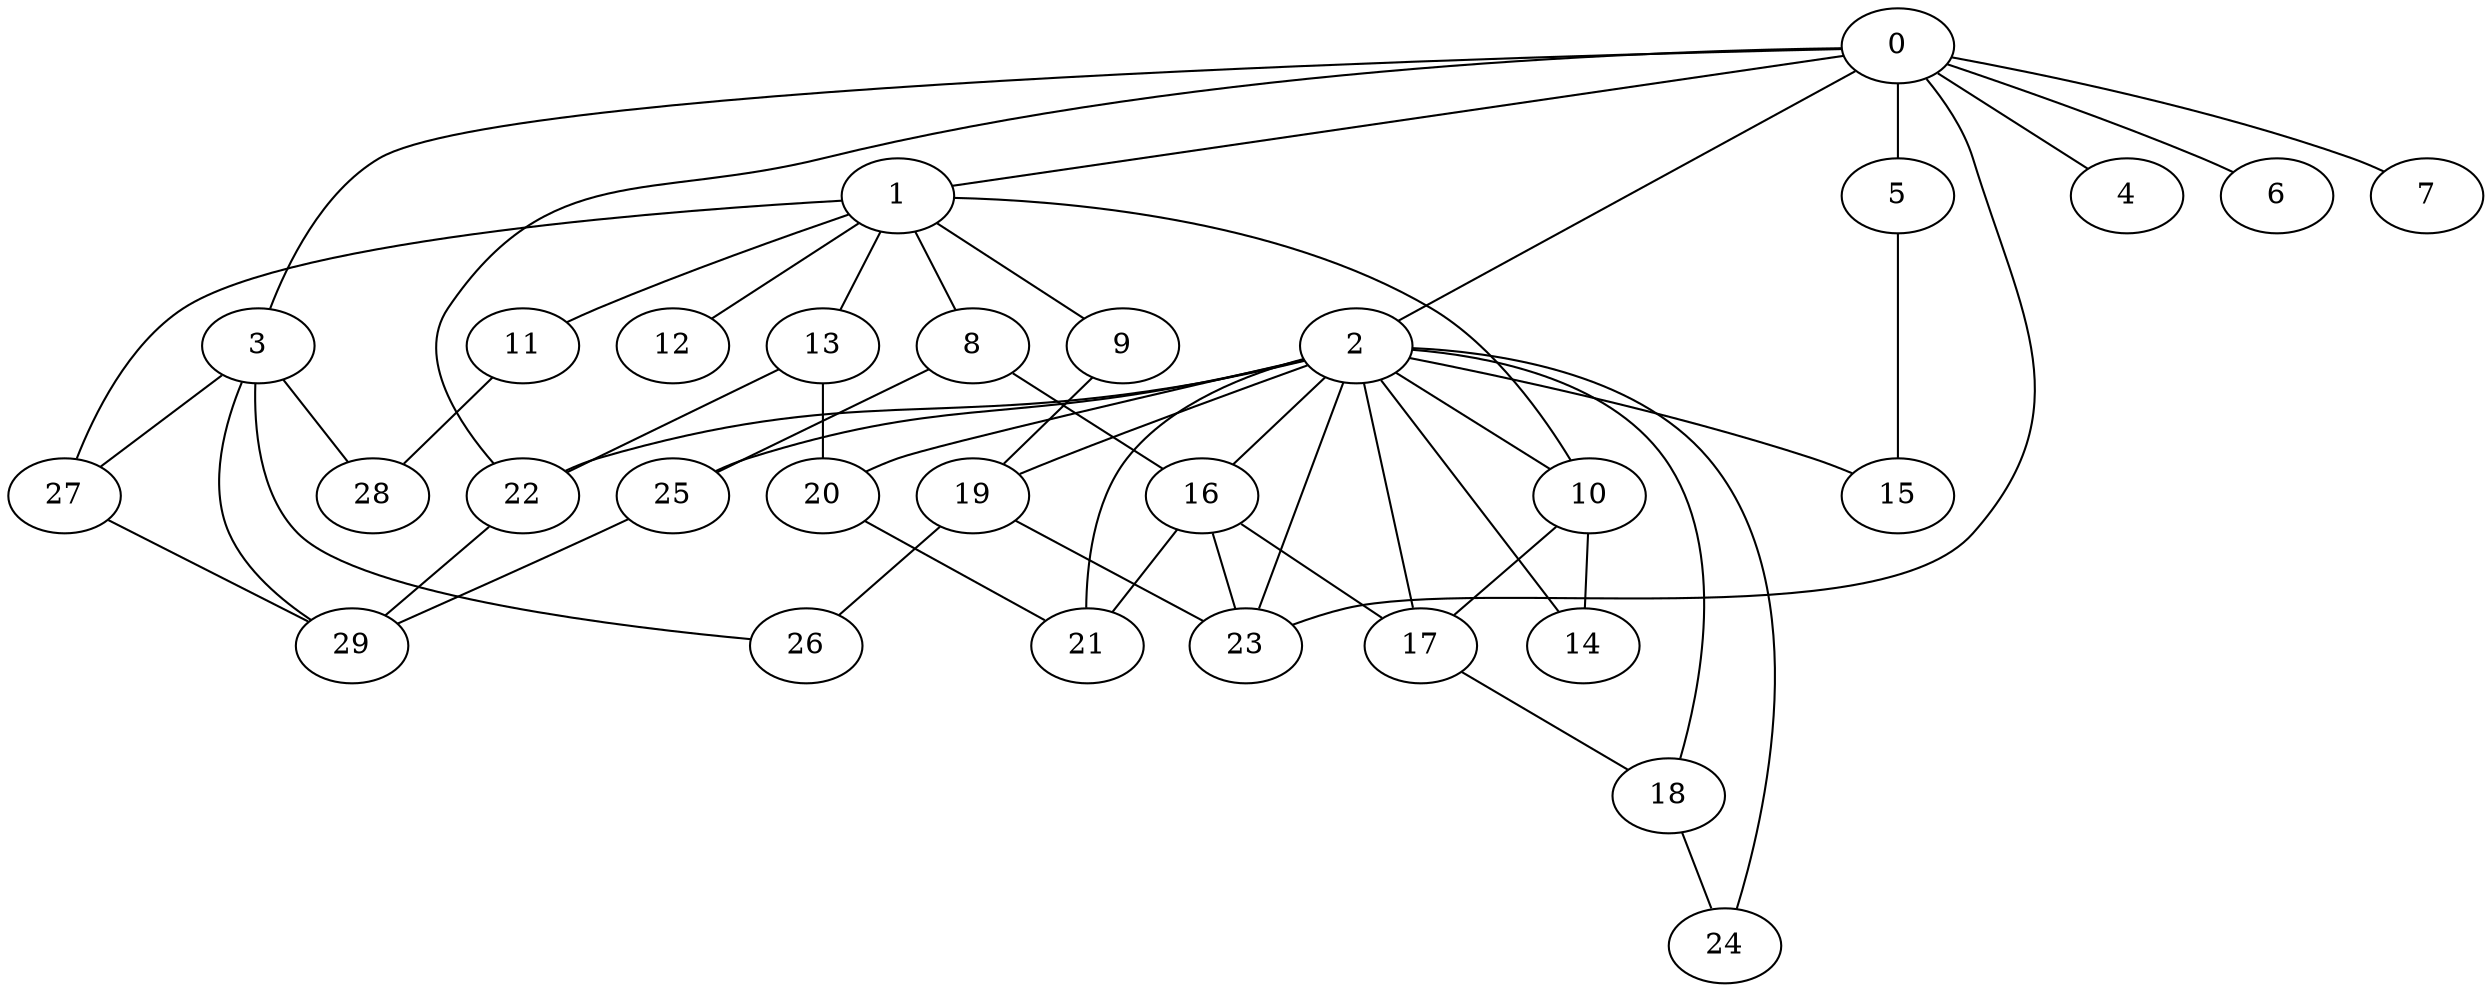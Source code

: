 
graph graphname {
    0 -- 1
0 -- 2
0 -- 3
0 -- 4
0 -- 5
0 -- 6
0 -- 7
0 -- 22
0 -- 23
1 -- 8
1 -- 9
1 -- 10
1 -- 11
1 -- 12
1 -- 13
1 -- 27
2 -- 14
2 -- 15
2 -- 16
2 -- 17
2 -- 18
2 -- 19
2 -- 20
2 -- 21
2 -- 22
2 -- 23
2 -- 24
2 -- 25
2 -- 10
3 -- 26
3 -- 27
3 -- 28
3 -- 29
5 -- 15
8 -- 16
8 -- 25
9 -- 19
10 -- 17
10 -- 14
11 -- 28
13 -- 22
13 -- 20
16 -- 21
16 -- 17
16 -- 23
17 -- 18
18 -- 24
19 -- 26
19 -- 23
20 -- 21
22 -- 29
25 -- 29
27 -- 29

}
